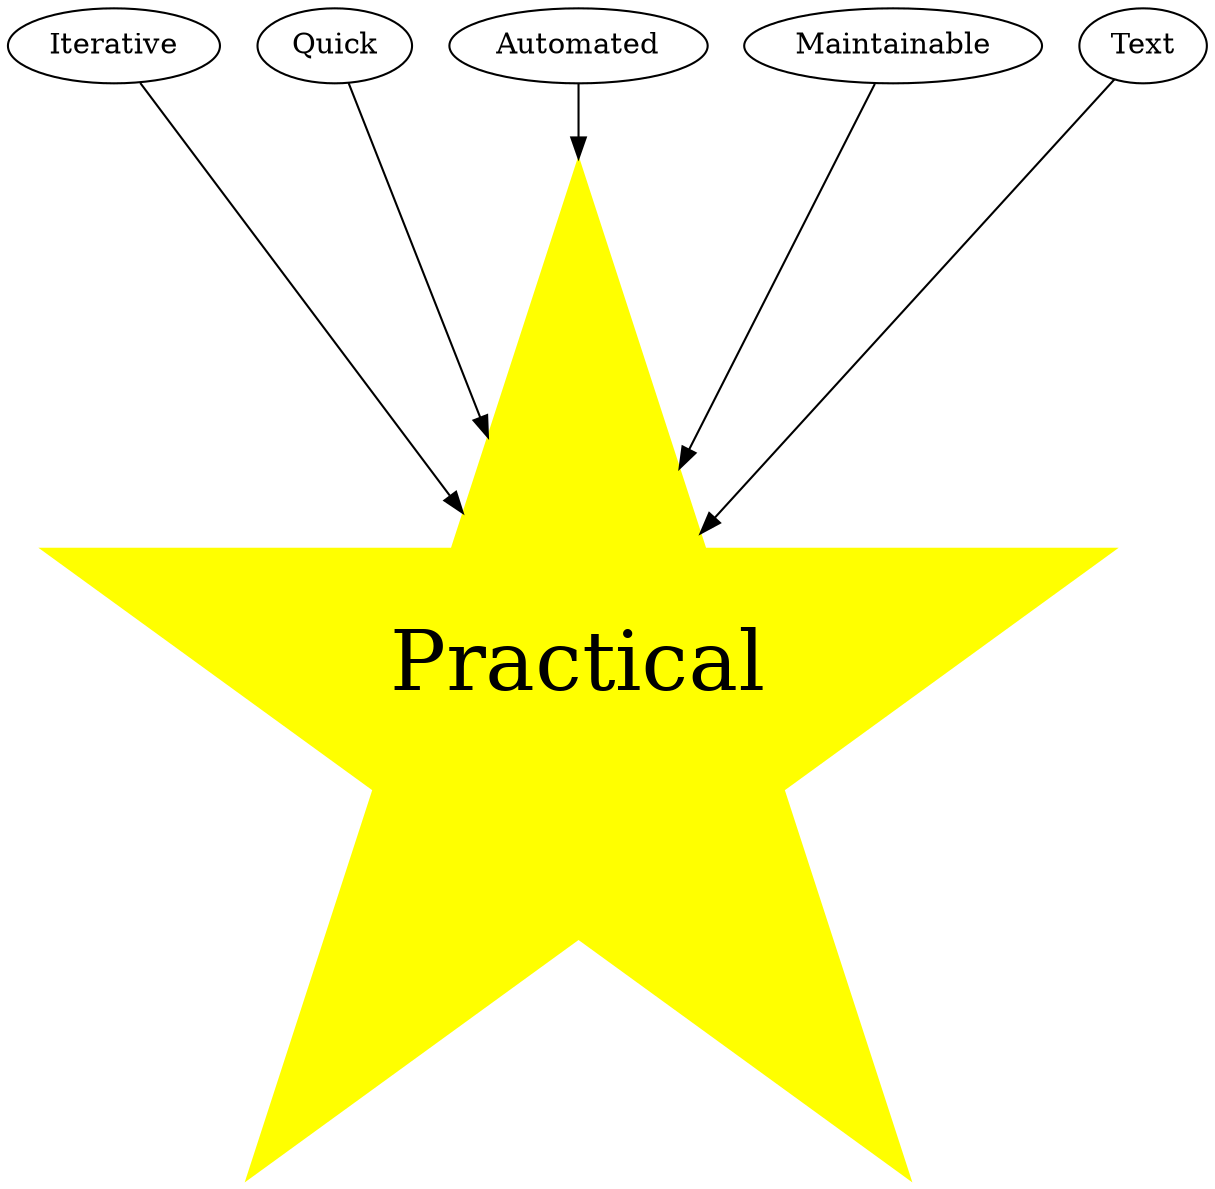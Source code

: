digraph G {
 Practical [fontsize=40 shape=star style=filled color=yellow]

 Iterative -> Practical
 Quick -> Practical
 Automated -> Practical
 Maintainable -> Practical
 Text -> Practical
}
